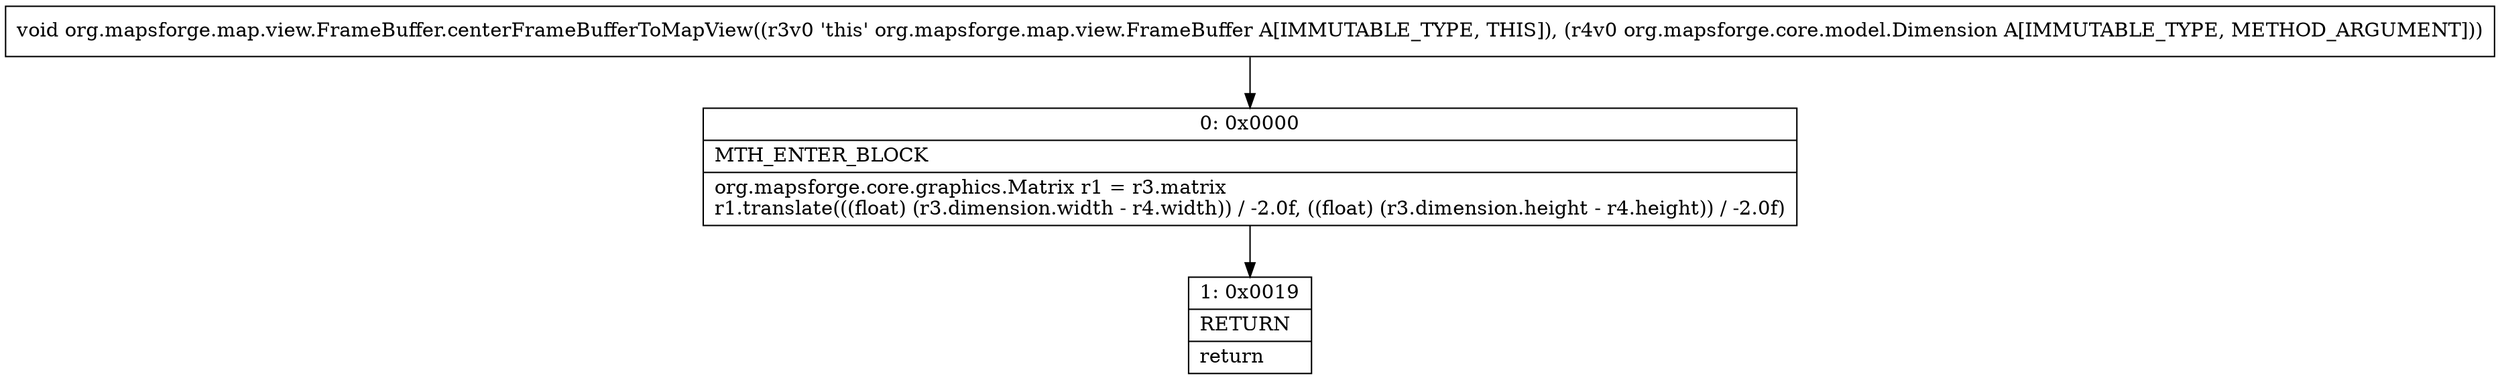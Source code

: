 digraph "CFG fororg.mapsforge.map.view.FrameBuffer.centerFrameBufferToMapView(Lorg\/mapsforge\/core\/model\/Dimension;)V" {
Node_0 [shape=record,label="{0\:\ 0x0000|MTH_ENTER_BLOCK\l|org.mapsforge.core.graphics.Matrix r1 = r3.matrix\lr1.translate(((float) (r3.dimension.width \- r4.width)) \/ \-2.0f, ((float) (r3.dimension.height \- r4.height)) \/ \-2.0f)\l}"];
Node_1 [shape=record,label="{1\:\ 0x0019|RETURN\l|return\l}"];
MethodNode[shape=record,label="{void org.mapsforge.map.view.FrameBuffer.centerFrameBufferToMapView((r3v0 'this' org.mapsforge.map.view.FrameBuffer A[IMMUTABLE_TYPE, THIS]), (r4v0 org.mapsforge.core.model.Dimension A[IMMUTABLE_TYPE, METHOD_ARGUMENT])) }"];
MethodNode -> Node_0;
Node_0 -> Node_1;
}

